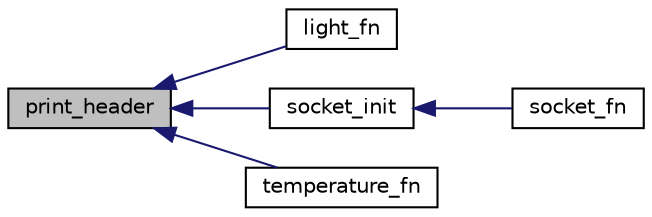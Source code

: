 digraph "print_header"
{
  edge [fontname="Helvetica",fontsize="10",labelfontname="Helvetica",labelfontsize="10"];
  node [fontname="Helvetica",fontsize="10",shape=record];
  rankdir="LR";
  Node4 [label="print_header",height=0.2,width=0.4,color="black", fillcolor="grey75", style="filled", fontcolor="black"];
  Node4 -> Node5 [dir="back",color="midnightblue",fontsize="10",style="solid"];
  Node5 [label="light_fn",height=0.2,width=0.4,color="black", fillcolor="white", style="filled",URL="$light_8h.html#a1a3ec39083c9a030ae43f0e8bd3ea71d",tooltip="Entry point for light sensor processing thread. "];
  Node4 -> Node6 [dir="back",color="midnightblue",fontsize="10",style="solid"];
  Node6 [label="socket_init",height=0.2,width=0.4,color="black", fillcolor="white", style="filled",URL="$socket_8h.html#a94c4f68644ffd04fff83f946dae4d59c",tooltip="Cycle function for remote socket task. Spins in this infinite while-loop checking for new connections..."];
  Node6 -> Node7 [dir="back",color="midnightblue",fontsize="10",style="solid"];
  Node7 [label="socket_fn",height=0.2,width=0.4,color="black", fillcolor="white", style="filled",URL="$socket_8h.html#aa92c508deb9f9da37d03c119f834f0d9",tooltip="Entry point for remote socket thread. "];
  Node4 -> Node8 [dir="back",color="midnightblue",fontsize="10",style="solid"];
  Node8 [label="temperature_fn",height=0.2,width=0.4,color="black", fillcolor="white", style="filled",URL="$temperature_8h.html#ae0afede2f0dcd1931da5bed09ae70cd4",tooltip="Entry point for temperature sensor processing thread. "];
}
